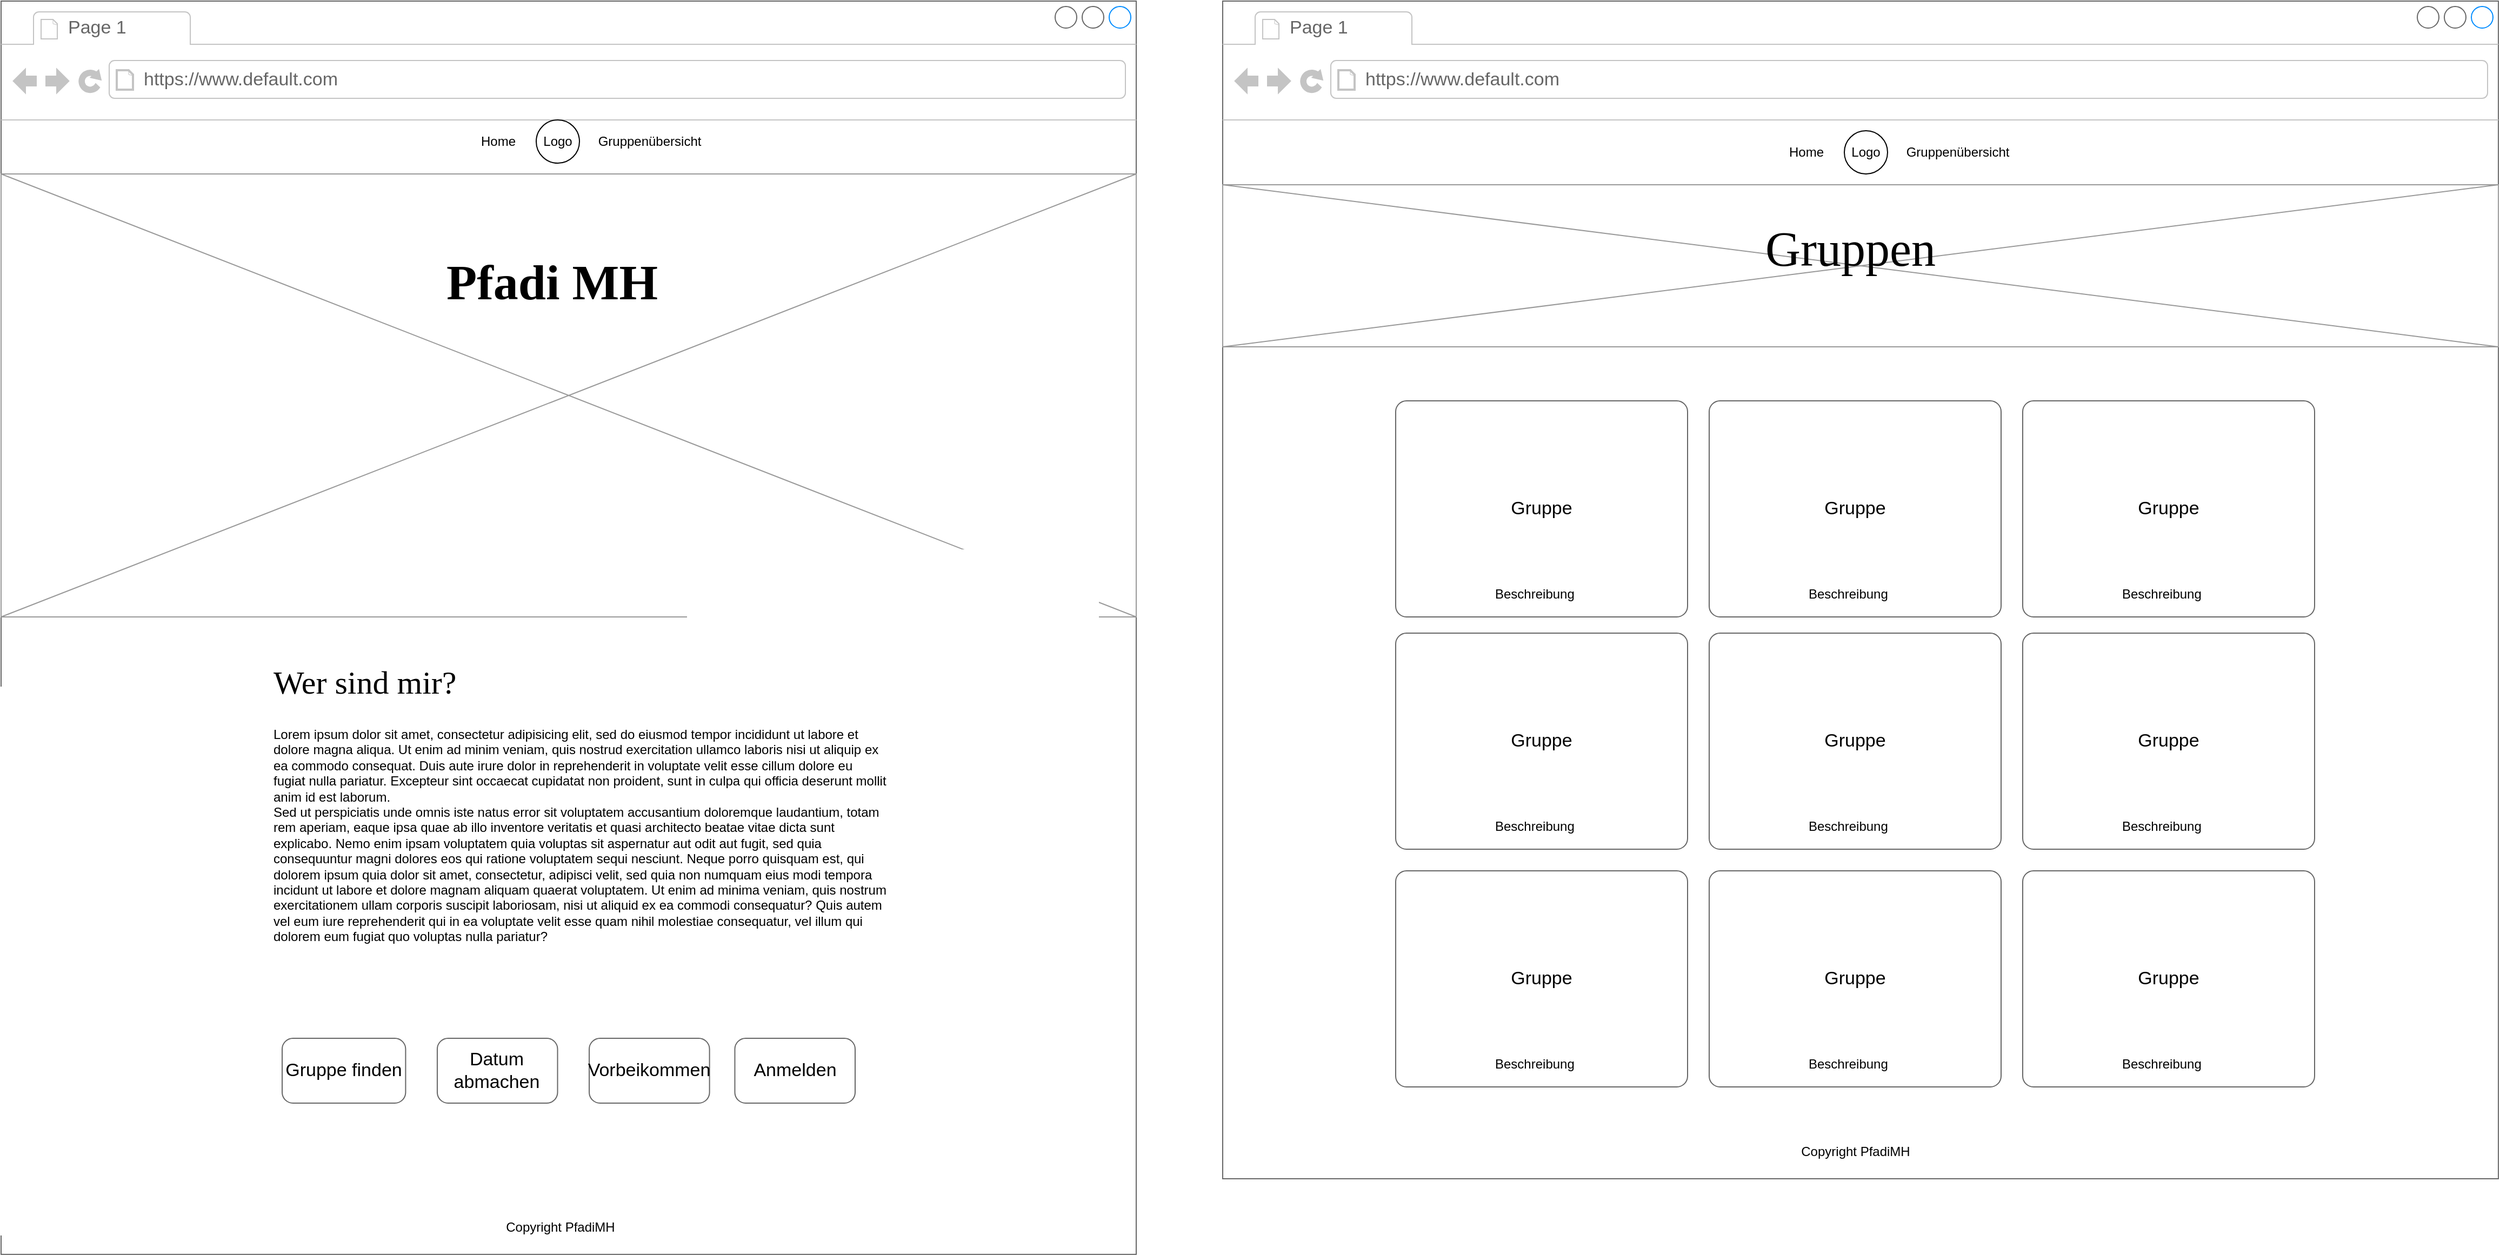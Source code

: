 <mxfile version="24.5.4" type="device">
  <diagram name="Page-1" id="xW-bHU2al_uvpoQPwyNc">
    <mxGraphModel dx="-935" dy="1005" grid="1" gridSize="10" guides="1" tooltips="1" connect="1" arrows="1" fold="1" page="1" pageScale="1" pageWidth="850" pageHeight="1100" math="0" shadow="0">
      <root>
        <mxCell id="0" />
        <mxCell id="1" parent="0" />
        <mxCell id="78AGSwn7mPcis8Uo8uip-21" value="" style="strokeWidth=1;shadow=0;dashed=0;align=center;html=1;shape=mxgraph.mockup.containers.browserWindow;rSize=0;strokeColor=#666666;mainText=,;recursiveResize=0;rounded=0;labelBackgroundColor=none;fontFamily=Verdana;fontSize=12" vertex="1" parent="1">
          <mxGeometry x="2610" y="890" width="1050" height="1160" as="geometry" />
        </mxCell>
        <mxCell id="78AGSwn7mPcis8Uo8uip-22" value="Page 1" style="strokeWidth=1;shadow=0;dashed=0;align=center;html=1;shape=mxgraph.mockup.containers.anchor;fontSize=17;fontColor=#666666;align=left;" vertex="1" parent="78AGSwn7mPcis8Uo8uip-21">
          <mxGeometry x="60" y="12" width="110" height="26" as="geometry" />
        </mxCell>
        <mxCell id="78AGSwn7mPcis8Uo8uip-23" value="https://www.default.com" style="strokeWidth=1;shadow=0;dashed=0;align=center;html=1;shape=mxgraph.mockup.containers.anchor;rSize=0;fontSize=17;fontColor=#666666;align=left;" vertex="1" parent="78AGSwn7mPcis8Uo8uip-21">
          <mxGeometry x="130" y="60" width="250" height="26" as="geometry" />
        </mxCell>
        <mxCell id="78AGSwn7mPcis8Uo8uip-24" value="" style="verticalLabelPosition=bottom;shadow=0;dashed=0;align=center;html=1;verticalAlign=top;strokeWidth=1;shape=mxgraph.mockup.graphics.simpleIcon;strokeColor=#999999;fillColor=#ffffff;rounded=0;labelBackgroundColor=none;fontFamily=Verdana;fontSize=12;fontColor=#000000;" vertex="1" parent="78AGSwn7mPcis8Uo8uip-21">
          <mxGeometry y="160" width="1050" height="410" as="geometry" />
        </mxCell>
        <mxCell id="78AGSwn7mPcis8Uo8uip-25" value="&lt;b&gt;&lt;font style=&quot;font-size: 46px;&quot;&gt;Pfadi MH&lt;/font&gt;&lt;/b&gt;" style="text;html=1;points=[];align=left;verticalAlign=top;spacingTop=-4;fontSize=30;fontFamily=Verdana" vertex="1" parent="78AGSwn7mPcis8Uo8uip-21">
          <mxGeometry x="410" y="230" width="170" height="50" as="geometry" />
        </mxCell>
        <mxCell id="78AGSwn7mPcis8Uo8uip-26" value="Lorem ipsum dolor sit amet, consectetur adipisicing elit, sed do eiusmod tempor incididunt ut labore et dolore magna aliqua. Ut enim ad minim veniam, quis nostrud exercitation ullamco laboris nisi ut aliquip ex ea commodo consequat. Duis aute irure dolor in reprehenderit in voluptate velit esse cillum dolore eu fugiat nulla pariatur. Excepteur sint occaecat cupidatat non proident, sunt in culpa qui officia deserunt mollit anim id est laborum.&#xa;Sed ut perspiciatis unde omnis iste natus error sit voluptatem accusantium doloremque laudantium, totam rem aperiam, eaque ipsa quae ab illo inventore veritatis et quasi architecto beatae vitae dicta sunt explicabo. Nemo enim ipsam voluptatem quia voluptas sit aspernatur aut odit aut fugit, sed quia consequuntur magni dolores eos qui ratione voluptatem sequi nesciunt. Neque porro quisquam est, qui dolorem ipsum quia dolor sit amet, consectetur, adipisci velit, sed quia non numquam eius modi tempora incidunt ut labore et dolore magnam aliquam quaerat voluptatem. Ut enim ad minima veniam, quis nostrum exercitationem ullam corporis suscipit laboriosam, nisi ut aliquid ex ea commodi consequatur? Quis autem vel eum iure reprehenderit qui in ea voluptate velit esse quam nihil molestiae consequatur, vel illum qui dolorem eum fugiat quo voluptas nulla pariatur?" style="text;spacingTop=-5;whiteSpace=wrap;html=1;align=left;fontSize=12;fontFamily=Helvetica;fillColor=none;strokeColor=none;rounded=0;shadow=1;labelBackgroundColor=none;" vertex="1" parent="78AGSwn7mPcis8Uo8uip-21">
          <mxGeometry x="250" y="670" width="570" height="240" as="geometry" />
        </mxCell>
        <mxCell id="78AGSwn7mPcis8Uo8uip-27" value="Wer sind mir?" style="text;html=1;points=[];align=left;verticalAlign=top;spacingTop=-4;fontSize=30;fontFamily=Verdana" vertex="1" parent="78AGSwn7mPcis8Uo8uip-21">
          <mxGeometry x="250" y="610" width="340" height="50" as="geometry" />
        </mxCell>
        <mxCell id="78AGSwn7mPcis8Uo8uip-41" value="Copyright PfadiMH" style="text;html=1;align=center;verticalAlign=middle;whiteSpace=wrap;rounded=0;" vertex="1" parent="78AGSwn7mPcis8Uo8uip-21">
          <mxGeometry x="445" y="1120" width="145" height="30" as="geometry" />
        </mxCell>
        <mxCell id="78AGSwn7mPcis8Uo8uip-42" value="Logo" style="ellipse;whiteSpace=wrap;html=1;aspect=fixed;" vertex="1" parent="78AGSwn7mPcis8Uo8uip-21">
          <mxGeometry x="495" y="110" width="40" height="40" as="geometry" />
        </mxCell>
        <mxCell id="78AGSwn7mPcis8Uo8uip-43" value="Home" style="text;html=1;align=center;verticalAlign=middle;whiteSpace=wrap;rounded=0;" vertex="1" parent="78AGSwn7mPcis8Uo8uip-21">
          <mxGeometry x="430" y="115" width="60" height="30" as="geometry" />
        </mxCell>
        <mxCell id="78AGSwn7mPcis8Uo8uip-44" value="Gruppenübersicht" style="text;html=1;align=center;verticalAlign=middle;whiteSpace=wrap;rounded=0;" vertex="1" parent="78AGSwn7mPcis8Uo8uip-21">
          <mxGeometry x="570" y="115" width="60" height="30" as="geometry" />
        </mxCell>
        <mxCell id="78AGSwn7mPcis8Uo8uip-93" value="" style="group" vertex="1" connectable="0" parent="78AGSwn7mPcis8Uo8uip-21">
          <mxGeometry x="260" y="960" width="530" height="60" as="geometry" />
        </mxCell>
        <mxCell id="78AGSwn7mPcis8Uo8uip-29" value="Gruppe finden" style="strokeWidth=1;shadow=0;dashed=0;align=center;html=1;shape=mxgraph.mockup.buttons.button;strokeColor=#666666;mainText=;buttonStyle=round;fontSize=17;fontStyle=0;fillColor=none;whiteSpace=wrap;rounded=0;labelBackgroundColor=none;" vertex="1" parent="78AGSwn7mPcis8Uo8uip-93">
          <mxGeometry width="114.199" height="60" as="geometry" />
        </mxCell>
        <mxCell id="78AGSwn7mPcis8Uo8uip-30" value="Datum abmachen" style="strokeWidth=1;shadow=0;dashed=0;align=center;html=1;shape=mxgraph.mockup.buttons.button;strokeColor=#666666;mainText=;buttonStyle=round;fontSize=17;fontStyle=0;fillColor=none;whiteSpace=wrap;rounded=0;labelBackgroundColor=none;" vertex="1" parent="78AGSwn7mPcis8Uo8uip-93">
          <mxGeometry x="143.481" width="111.271" height="60" as="geometry" />
        </mxCell>
        <mxCell id="78AGSwn7mPcis8Uo8uip-31" value="Vorbeikommen" style="strokeWidth=1;shadow=0;dashed=0;align=center;html=1;shape=mxgraph.mockup.buttons.button;strokeColor=#666666;mainText=;buttonStyle=round;fontSize=17;fontStyle=0;fillColor=none;whiteSpace=wrap;rounded=0;labelBackgroundColor=none;" vertex="1" parent="78AGSwn7mPcis8Uo8uip-93">
          <mxGeometry x="284.033" width="111.271" height="60" as="geometry" />
        </mxCell>
        <mxCell id="78AGSwn7mPcis8Uo8uip-32" value="Anmelden" style="strokeWidth=1;shadow=0;dashed=0;align=center;html=1;shape=mxgraph.mockup.buttons.button;strokeColor=#666666;mainText=;buttonStyle=round;fontSize=17;fontStyle=0;fillColor=none;whiteSpace=wrap;rounded=0;labelBackgroundColor=none;" vertex="1" parent="78AGSwn7mPcis8Uo8uip-93">
          <mxGeometry x="418.729" width="111.271" height="60" as="geometry" />
        </mxCell>
        <mxCell id="78AGSwn7mPcis8Uo8uip-45" value="" style="strokeWidth=1;shadow=0;dashed=0;align=center;html=1;shape=mxgraph.mockup.containers.browserWindow;rSize=0;strokeColor=#666666;mainText=,;recursiveResize=0;rounded=0;labelBackgroundColor=none;fontFamily=Verdana;fontSize=12" vertex="1" parent="1">
          <mxGeometry x="3740" y="890" width="1180" height="1090" as="geometry" />
        </mxCell>
        <mxCell id="78AGSwn7mPcis8Uo8uip-46" value="Page 1" style="strokeWidth=1;shadow=0;dashed=0;align=center;html=1;shape=mxgraph.mockup.containers.anchor;fontSize=17;fontColor=#666666;align=left;" vertex="1" parent="78AGSwn7mPcis8Uo8uip-45">
          <mxGeometry x="60" y="12" width="110" height="26" as="geometry" />
        </mxCell>
        <mxCell id="78AGSwn7mPcis8Uo8uip-47" value="https://www.default.com" style="strokeWidth=1;shadow=0;dashed=0;align=center;html=1;shape=mxgraph.mockup.containers.anchor;rSize=0;fontSize=17;fontColor=#666666;align=left;" vertex="1" parent="78AGSwn7mPcis8Uo8uip-45">
          <mxGeometry x="130" y="60" width="250" height="26" as="geometry" />
        </mxCell>
        <mxCell id="78AGSwn7mPcis8Uo8uip-48" value="" style="verticalLabelPosition=bottom;shadow=0;dashed=0;align=center;html=1;verticalAlign=top;strokeWidth=1;shape=mxgraph.mockup.graphics.simpleIcon;strokeColor=#999999;fillColor=#ffffff;rounded=0;labelBackgroundColor=none;fontFamily=Verdana;fontSize=12;fontColor=#000000;" vertex="1" parent="78AGSwn7mPcis8Uo8uip-45">
          <mxGeometry y="170" width="1180" height="150" as="geometry" />
        </mxCell>
        <mxCell id="78AGSwn7mPcis8Uo8uip-49" value="&lt;font style=&quot;font-size: 45px;&quot;&gt;Gruppen&lt;/font&gt;" style="text;html=1;points=[];align=left;verticalAlign=top;spacingTop=-4;fontSize=30;fontFamily=Verdana" vertex="1" parent="78AGSwn7mPcis8Uo8uip-45">
          <mxGeometry x="500" y="200" width="170" height="50" as="geometry" />
        </mxCell>
        <mxCell id="78AGSwn7mPcis8Uo8uip-50" value="" style="group" vertex="1" connectable="0" parent="78AGSwn7mPcis8Uo8uip-45">
          <mxGeometry x="160" y="370" width="850" height="200" as="geometry" />
        </mxCell>
        <mxCell id="78AGSwn7mPcis8Uo8uip-51" value="" style="group" vertex="1" connectable="0" parent="78AGSwn7mPcis8Uo8uip-50">
          <mxGeometry x="580" width="270" height="200" as="geometry" />
        </mxCell>
        <mxCell id="78AGSwn7mPcis8Uo8uip-52" value="Gruppe" style="strokeWidth=1;shadow=0;dashed=0;align=center;html=1;shape=mxgraph.mockup.buttons.button;strokeColor=#666666;mainText=;buttonStyle=round;fontSize=17;fontStyle=0;fillColor=none;whiteSpace=wrap;rounded=0;labelBackgroundColor=none;" vertex="1" parent="78AGSwn7mPcis8Uo8uip-51">
          <mxGeometry width="270" height="200" as="geometry" />
        </mxCell>
        <mxCell id="78AGSwn7mPcis8Uo8uip-54" value="Beschreibung" style="text;whiteSpace=wrap;html=1;" vertex="1" parent="78AGSwn7mPcis8Uo8uip-51">
          <mxGeometry x="90" y="165" width="90" height="30" as="geometry" />
        </mxCell>
        <mxCell id="78AGSwn7mPcis8Uo8uip-55" value="" style="group" vertex="1" connectable="0" parent="78AGSwn7mPcis8Uo8uip-50">
          <mxGeometry x="290" width="270" height="200" as="geometry" />
        </mxCell>
        <mxCell id="78AGSwn7mPcis8Uo8uip-56" value="Gruppe" style="strokeWidth=1;shadow=0;dashed=0;align=center;html=1;shape=mxgraph.mockup.buttons.button;strokeColor=#666666;mainText=;buttonStyle=round;fontSize=17;fontStyle=0;fillColor=none;whiteSpace=wrap;rounded=0;labelBackgroundColor=none;" vertex="1" parent="78AGSwn7mPcis8Uo8uip-55">
          <mxGeometry width="270" height="200" as="geometry" />
        </mxCell>
        <mxCell id="78AGSwn7mPcis8Uo8uip-58" value="Beschreibung" style="text;whiteSpace=wrap;html=1;" vertex="1" parent="78AGSwn7mPcis8Uo8uip-55">
          <mxGeometry x="90" y="165" width="90" height="30" as="geometry" />
        </mxCell>
        <mxCell id="78AGSwn7mPcis8Uo8uip-59" value="" style="group" vertex="1" connectable="0" parent="78AGSwn7mPcis8Uo8uip-50">
          <mxGeometry width="270" height="200" as="geometry" />
        </mxCell>
        <mxCell id="78AGSwn7mPcis8Uo8uip-60" value="Gruppe" style="strokeWidth=1;shadow=0;dashed=0;align=center;html=1;shape=mxgraph.mockup.buttons.button;strokeColor=#666666;mainText=;buttonStyle=round;fontSize=17;fontStyle=0;fillColor=none;whiteSpace=wrap;rounded=0;labelBackgroundColor=none;" vertex="1" parent="78AGSwn7mPcis8Uo8uip-59">
          <mxGeometry width="270" height="200" as="geometry" />
        </mxCell>
        <mxCell id="78AGSwn7mPcis8Uo8uip-62" value="Beschreibung" style="text;whiteSpace=wrap;html=1;" vertex="1" parent="78AGSwn7mPcis8Uo8uip-59">
          <mxGeometry x="90" y="165" width="90" height="30" as="geometry" />
        </mxCell>
        <mxCell id="78AGSwn7mPcis8Uo8uip-63" value="" style="group" vertex="1" connectable="0" parent="78AGSwn7mPcis8Uo8uip-45">
          <mxGeometry x="160" y="585" width="850" height="200" as="geometry" />
        </mxCell>
        <mxCell id="78AGSwn7mPcis8Uo8uip-64" value="" style="group" vertex="1" connectable="0" parent="78AGSwn7mPcis8Uo8uip-63">
          <mxGeometry x="580" width="270" height="200" as="geometry" />
        </mxCell>
        <mxCell id="78AGSwn7mPcis8Uo8uip-65" value="Gruppe" style="strokeWidth=1;shadow=0;dashed=0;align=center;html=1;shape=mxgraph.mockup.buttons.button;strokeColor=#666666;mainText=;buttonStyle=round;fontSize=17;fontStyle=0;fillColor=none;whiteSpace=wrap;rounded=0;labelBackgroundColor=none;" vertex="1" parent="78AGSwn7mPcis8Uo8uip-64">
          <mxGeometry width="270" height="200" as="geometry" />
        </mxCell>
        <mxCell id="78AGSwn7mPcis8Uo8uip-67" value="Beschreibung" style="text;whiteSpace=wrap;html=1;" vertex="1" parent="78AGSwn7mPcis8Uo8uip-64">
          <mxGeometry x="90" y="165" width="90" height="30" as="geometry" />
        </mxCell>
        <mxCell id="78AGSwn7mPcis8Uo8uip-68" value="" style="group" vertex="1" connectable="0" parent="78AGSwn7mPcis8Uo8uip-63">
          <mxGeometry x="290" width="270" height="200" as="geometry" />
        </mxCell>
        <mxCell id="78AGSwn7mPcis8Uo8uip-69" value="Gruppe" style="strokeWidth=1;shadow=0;dashed=0;align=center;html=1;shape=mxgraph.mockup.buttons.button;strokeColor=#666666;mainText=;buttonStyle=round;fontSize=17;fontStyle=0;fillColor=none;whiteSpace=wrap;rounded=0;labelBackgroundColor=none;" vertex="1" parent="78AGSwn7mPcis8Uo8uip-68">
          <mxGeometry width="270" height="200" as="geometry" />
        </mxCell>
        <mxCell id="78AGSwn7mPcis8Uo8uip-71" value="Beschreibung" style="text;whiteSpace=wrap;html=1;" vertex="1" parent="78AGSwn7mPcis8Uo8uip-68">
          <mxGeometry x="90" y="165" width="90" height="30" as="geometry" />
        </mxCell>
        <mxCell id="78AGSwn7mPcis8Uo8uip-72" value="" style="group" vertex="1" connectable="0" parent="78AGSwn7mPcis8Uo8uip-63">
          <mxGeometry width="270" height="200" as="geometry" />
        </mxCell>
        <mxCell id="78AGSwn7mPcis8Uo8uip-73" value="Gruppe" style="strokeWidth=1;shadow=0;dashed=0;align=center;html=1;shape=mxgraph.mockup.buttons.button;strokeColor=#666666;mainText=;buttonStyle=round;fontSize=17;fontStyle=0;fillColor=none;whiteSpace=wrap;rounded=0;labelBackgroundColor=none;" vertex="1" parent="78AGSwn7mPcis8Uo8uip-72">
          <mxGeometry width="270" height="200" as="geometry" />
        </mxCell>
        <mxCell id="78AGSwn7mPcis8Uo8uip-75" value="Beschreibung" style="text;whiteSpace=wrap;html=1;" vertex="1" parent="78AGSwn7mPcis8Uo8uip-72">
          <mxGeometry x="90" y="165" width="90" height="30" as="geometry" />
        </mxCell>
        <mxCell id="78AGSwn7mPcis8Uo8uip-76" value="" style="group" vertex="1" connectable="0" parent="78AGSwn7mPcis8Uo8uip-45">
          <mxGeometry x="160" y="805" width="850" height="200" as="geometry" />
        </mxCell>
        <mxCell id="78AGSwn7mPcis8Uo8uip-77" value="" style="group" vertex="1" connectable="0" parent="78AGSwn7mPcis8Uo8uip-76">
          <mxGeometry x="580" width="270" height="200" as="geometry" />
        </mxCell>
        <mxCell id="78AGSwn7mPcis8Uo8uip-78" value="Gruppe" style="strokeWidth=1;shadow=0;dashed=0;align=center;html=1;shape=mxgraph.mockup.buttons.button;strokeColor=#666666;mainText=;buttonStyle=round;fontSize=17;fontStyle=0;fillColor=none;whiteSpace=wrap;rounded=0;labelBackgroundColor=none;" vertex="1" parent="78AGSwn7mPcis8Uo8uip-77">
          <mxGeometry width="270" height="200" as="geometry" />
        </mxCell>
        <mxCell id="78AGSwn7mPcis8Uo8uip-80" value="Beschreibung" style="text;whiteSpace=wrap;html=1;" vertex="1" parent="78AGSwn7mPcis8Uo8uip-77">
          <mxGeometry x="90" y="165" width="90" height="30" as="geometry" />
        </mxCell>
        <mxCell id="78AGSwn7mPcis8Uo8uip-81" value="" style="group" vertex="1" connectable="0" parent="78AGSwn7mPcis8Uo8uip-76">
          <mxGeometry x="290" width="270" height="200" as="geometry" />
        </mxCell>
        <mxCell id="78AGSwn7mPcis8Uo8uip-82" value="Gruppe" style="strokeWidth=1;shadow=0;dashed=0;align=center;html=1;shape=mxgraph.mockup.buttons.button;strokeColor=#666666;mainText=;buttonStyle=round;fontSize=17;fontStyle=0;fillColor=none;whiteSpace=wrap;rounded=0;labelBackgroundColor=none;" vertex="1" parent="78AGSwn7mPcis8Uo8uip-81">
          <mxGeometry width="270" height="200" as="geometry" />
        </mxCell>
        <mxCell id="78AGSwn7mPcis8Uo8uip-84" value="Beschreibung" style="text;whiteSpace=wrap;html=1;" vertex="1" parent="78AGSwn7mPcis8Uo8uip-81">
          <mxGeometry x="90" y="165" width="90" height="30" as="geometry" />
        </mxCell>
        <mxCell id="78AGSwn7mPcis8Uo8uip-85" value="" style="group" vertex="1" connectable="0" parent="78AGSwn7mPcis8Uo8uip-76">
          <mxGeometry width="270" height="200" as="geometry" />
        </mxCell>
        <mxCell id="78AGSwn7mPcis8Uo8uip-86" value="Gruppe" style="strokeWidth=1;shadow=0;dashed=0;align=center;html=1;shape=mxgraph.mockup.buttons.button;strokeColor=#666666;mainText=;buttonStyle=round;fontSize=17;fontStyle=0;fillColor=none;whiteSpace=wrap;rounded=0;labelBackgroundColor=none;" vertex="1" parent="78AGSwn7mPcis8Uo8uip-85">
          <mxGeometry width="270" height="200" as="geometry" />
        </mxCell>
        <mxCell id="78AGSwn7mPcis8Uo8uip-88" value="Beschreibung" style="text;whiteSpace=wrap;html=1;" vertex="1" parent="78AGSwn7mPcis8Uo8uip-85">
          <mxGeometry x="90" y="165" width="90" height="30" as="geometry" />
        </mxCell>
        <mxCell id="78AGSwn7mPcis8Uo8uip-89" value="Copyright PfadiMH" style="text;html=1;align=center;verticalAlign=middle;whiteSpace=wrap;rounded=0;" vertex="1" parent="78AGSwn7mPcis8Uo8uip-45">
          <mxGeometry x="512.5" y="1050" width="145" height="30" as="geometry" />
        </mxCell>
        <mxCell id="78AGSwn7mPcis8Uo8uip-90" value="Logo" style="ellipse;whiteSpace=wrap;html=1;aspect=fixed;" vertex="1" parent="78AGSwn7mPcis8Uo8uip-45">
          <mxGeometry x="575" y="120" width="40" height="40" as="geometry" />
        </mxCell>
        <mxCell id="78AGSwn7mPcis8Uo8uip-91" value="Home" style="text;html=1;align=center;verticalAlign=middle;whiteSpace=wrap;rounded=0;" vertex="1" parent="78AGSwn7mPcis8Uo8uip-45">
          <mxGeometry x="510" y="125" width="60" height="30" as="geometry" />
        </mxCell>
        <mxCell id="78AGSwn7mPcis8Uo8uip-92" value="Gruppenübersicht" style="text;html=1;align=center;verticalAlign=middle;whiteSpace=wrap;rounded=0;" vertex="1" parent="78AGSwn7mPcis8Uo8uip-45">
          <mxGeometry x="650" y="125" width="60" height="30" as="geometry" />
        </mxCell>
      </root>
    </mxGraphModel>
  </diagram>
</mxfile>
